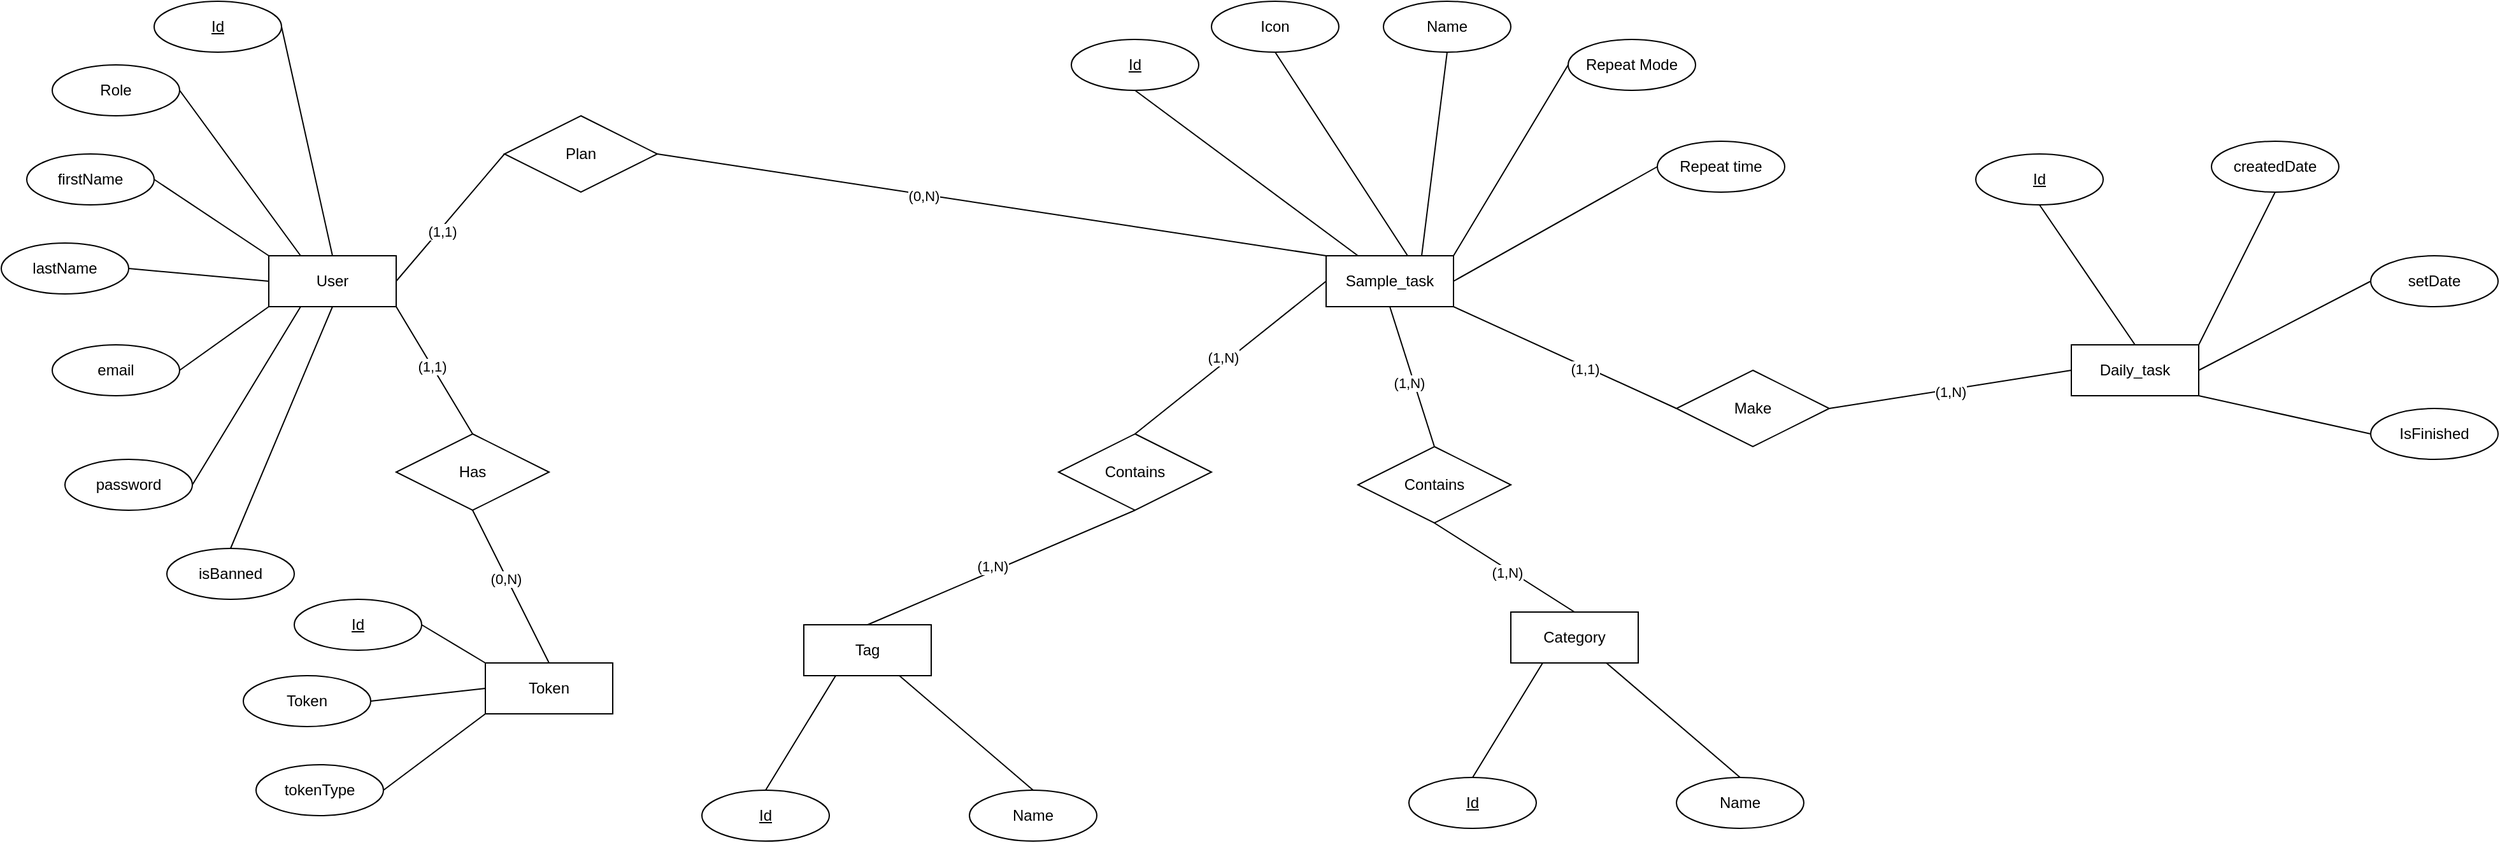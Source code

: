 <mxfile version="24.4.8" type="device">
  <diagram name="Page-1" id="XAyvmvXm7EIRmqv4dXVT">
    <mxGraphModel dx="2524" dy="759" grid="1" gridSize="10" guides="1" tooltips="1" connect="1" arrows="1" fold="1" page="1" pageScale="1" pageWidth="850" pageHeight="1100" math="0" shadow="0">
      <root>
        <mxCell id="0" />
        <mxCell id="1" parent="0" />
        <mxCell id="sRKMbhiSt4krqPn-C0gf-1" value="User" style="whiteSpace=wrap;html=1;align=center;" parent="1" vertex="1">
          <mxGeometry x="120" y="300" width="100" height="40" as="geometry" />
        </mxCell>
        <mxCell id="sRKMbhiSt4krqPn-C0gf-2" value="Id" style="ellipse;whiteSpace=wrap;html=1;align=center;fontStyle=4;" parent="1" vertex="1">
          <mxGeometry x="30" y="100" width="100" height="40" as="geometry" />
        </mxCell>
        <mxCell id="sRKMbhiSt4krqPn-C0gf-3" value="firstName" style="ellipse;whiteSpace=wrap;html=1;align=center;" parent="1" vertex="1">
          <mxGeometry x="-70" y="220" width="100" height="40" as="geometry" />
        </mxCell>
        <mxCell id="sRKMbhiSt4krqPn-C0gf-4" value="lastName" style="ellipse;whiteSpace=wrap;html=1;align=center;" parent="1" vertex="1">
          <mxGeometry x="-90" y="290" width="100" height="40" as="geometry" />
        </mxCell>
        <mxCell id="sRKMbhiSt4krqPn-C0gf-5" value="email" style="ellipse;whiteSpace=wrap;html=1;align=center;" parent="1" vertex="1">
          <mxGeometry x="-50" y="370" width="100" height="40" as="geometry" />
        </mxCell>
        <mxCell id="sRKMbhiSt4krqPn-C0gf-6" value="password" style="ellipse;whiteSpace=wrap;html=1;align=center;" parent="1" vertex="1">
          <mxGeometry x="-40" y="460" width="100" height="40" as="geometry" />
        </mxCell>
        <mxCell id="sRKMbhiSt4krqPn-C0gf-7" value="isBanned" style="ellipse;whiteSpace=wrap;html=1;align=center;" parent="1" vertex="1">
          <mxGeometry x="40" y="530" width="100" height="40" as="geometry" />
        </mxCell>
        <mxCell id="sRKMbhiSt4krqPn-C0gf-8" value="" style="endArrow=none;html=1;rounded=0;exitX=1;exitY=0.5;exitDx=0;exitDy=0;entryX=0.5;entryY=0;entryDx=0;entryDy=0;" parent="1" source="sRKMbhiSt4krqPn-C0gf-2" target="sRKMbhiSt4krqPn-C0gf-1" edge="1">
          <mxGeometry relative="1" as="geometry">
            <mxPoint x="340" y="310" as="sourcePoint" />
            <mxPoint x="500" y="310" as="targetPoint" />
          </mxGeometry>
        </mxCell>
        <mxCell id="sRKMbhiSt4krqPn-C0gf-9" value="" style="endArrow=none;html=1;rounded=0;exitX=1;exitY=0.5;exitDx=0;exitDy=0;entryX=0;entryY=0;entryDx=0;entryDy=0;" parent="1" source="sRKMbhiSt4krqPn-C0gf-3" target="sRKMbhiSt4krqPn-C0gf-1" edge="1">
          <mxGeometry relative="1" as="geometry">
            <mxPoint x="90" y="170" as="sourcePoint" />
            <mxPoint x="180" y="310" as="targetPoint" />
          </mxGeometry>
        </mxCell>
        <mxCell id="sRKMbhiSt4krqPn-C0gf-10" value="" style="endArrow=none;html=1;rounded=0;exitX=1;exitY=0.5;exitDx=0;exitDy=0;entryX=0;entryY=0.5;entryDx=0;entryDy=0;" parent="1" source="sRKMbhiSt4krqPn-C0gf-4" target="sRKMbhiSt4krqPn-C0gf-1" edge="1">
          <mxGeometry relative="1" as="geometry">
            <mxPoint x="40" y="250" as="sourcePoint" />
            <mxPoint x="130" y="310" as="targetPoint" />
          </mxGeometry>
        </mxCell>
        <mxCell id="sRKMbhiSt4krqPn-C0gf-11" value="" style="endArrow=none;html=1;rounded=0;exitX=1;exitY=0.5;exitDx=0;exitDy=0;entryX=0;entryY=1;entryDx=0;entryDy=0;" parent="1" source="sRKMbhiSt4krqPn-C0gf-5" target="sRKMbhiSt4krqPn-C0gf-1" edge="1">
          <mxGeometry relative="1" as="geometry">
            <mxPoint x="20" y="320" as="sourcePoint" />
            <mxPoint x="130" y="330" as="targetPoint" />
          </mxGeometry>
        </mxCell>
        <mxCell id="sRKMbhiSt4krqPn-C0gf-12" value="" style="endArrow=none;html=1;rounded=0;exitX=1;exitY=0.5;exitDx=0;exitDy=0;entryX=0.25;entryY=1;entryDx=0;entryDy=0;" parent="1" source="sRKMbhiSt4krqPn-C0gf-6" target="sRKMbhiSt4krqPn-C0gf-1" edge="1">
          <mxGeometry relative="1" as="geometry">
            <mxPoint x="60" y="400" as="sourcePoint" />
            <mxPoint x="130" y="350" as="targetPoint" />
          </mxGeometry>
        </mxCell>
        <mxCell id="sRKMbhiSt4krqPn-C0gf-13" value="" style="endArrow=none;html=1;rounded=0;exitX=0.5;exitY=0;exitDx=0;exitDy=0;entryX=0.5;entryY=1;entryDx=0;entryDy=0;" parent="1" source="sRKMbhiSt4krqPn-C0gf-7" target="sRKMbhiSt4krqPn-C0gf-1" edge="1">
          <mxGeometry relative="1" as="geometry">
            <mxPoint x="70" y="490" as="sourcePoint" />
            <mxPoint x="155" y="350" as="targetPoint" />
          </mxGeometry>
        </mxCell>
        <mxCell id="sRKMbhiSt4krqPn-C0gf-14" value="Role" style="ellipse;whiteSpace=wrap;html=1;align=center;" parent="1" vertex="1">
          <mxGeometry x="-50" y="150" width="100" height="40" as="geometry" />
        </mxCell>
        <mxCell id="sRKMbhiSt4krqPn-C0gf-15" value="" style="endArrow=none;html=1;rounded=0;exitX=1;exitY=0.5;exitDx=0;exitDy=0;entryX=0.25;entryY=0;entryDx=0;entryDy=0;" parent="1" source="sRKMbhiSt4krqPn-C0gf-14" target="sRKMbhiSt4krqPn-C0gf-1" edge="1">
          <mxGeometry relative="1" as="geometry">
            <mxPoint x="140" y="130" as="sourcePoint" />
            <mxPoint x="180" y="310" as="targetPoint" />
          </mxGeometry>
        </mxCell>
        <mxCell id="sRKMbhiSt4krqPn-C0gf-16" value="Token" style="whiteSpace=wrap;html=1;align=center;" parent="1" vertex="1">
          <mxGeometry x="290" y="620" width="100" height="40" as="geometry" />
        </mxCell>
        <mxCell id="sRKMbhiSt4krqPn-C0gf-18" value="Id" style="ellipse;whiteSpace=wrap;html=1;align=center;fontStyle=4;" parent="1" vertex="1">
          <mxGeometry x="140" y="570" width="100" height="40" as="geometry" />
        </mxCell>
        <mxCell id="sRKMbhiSt4krqPn-C0gf-19" value="Token" style="ellipse;whiteSpace=wrap;html=1;align=center;" parent="1" vertex="1">
          <mxGeometry x="100" y="630" width="100" height="40" as="geometry" />
        </mxCell>
        <mxCell id="sRKMbhiSt4krqPn-C0gf-20" value="tokenType" style="ellipse;whiteSpace=wrap;html=1;align=center;" parent="1" vertex="1">
          <mxGeometry x="110" y="700" width="100" height="40" as="geometry" />
        </mxCell>
        <mxCell id="sRKMbhiSt4krqPn-C0gf-21" value="" style="endArrow=none;html=1;rounded=0;entryX=0;entryY=0;entryDx=0;entryDy=0;exitX=1;exitY=0.5;exitDx=0;exitDy=0;" parent="1" source="sRKMbhiSt4krqPn-C0gf-18" target="sRKMbhiSt4krqPn-C0gf-16" edge="1">
          <mxGeometry relative="1" as="geometry">
            <mxPoint x="340" y="560" as="sourcePoint" />
            <mxPoint x="500" y="560" as="targetPoint" />
          </mxGeometry>
        </mxCell>
        <mxCell id="sRKMbhiSt4krqPn-C0gf-22" value="" style="endArrow=none;html=1;rounded=0;entryX=0;entryY=0.5;entryDx=0;entryDy=0;exitX=1;exitY=0.5;exitDx=0;exitDy=0;" parent="1" source="sRKMbhiSt4krqPn-C0gf-19" target="sRKMbhiSt4krqPn-C0gf-16" edge="1">
          <mxGeometry relative="1" as="geometry">
            <mxPoint x="250" y="600" as="sourcePoint" />
            <mxPoint x="300" y="630" as="targetPoint" />
          </mxGeometry>
        </mxCell>
        <mxCell id="sRKMbhiSt4krqPn-C0gf-23" value="" style="endArrow=none;html=1;rounded=0;entryX=0;entryY=1;entryDx=0;entryDy=0;exitX=1;exitY=0.5;exitDx=0;exitDy=0;" parent="1" source="sRKMbhiSt4krqPn-C0gf-20" target="sRKMbhiSt4krqPn-C0gf-16" edge="1">
          <mxGeometry relative="1" as="geometry">
            <mxPoint x="210" y="670" as="sourcePoint" />
            <mxPoint x="300" y="650" as="targetPoint" />
          </mxGeometry>
        </mxCell>
        <mxCell id="sRKMbhiSt4krqPn-C0gf-24" value="Has" style="shape=rhombus;perimeter=rhombusPerimeter;whiteSpace=wrap;html=1;align=center;" parent="1" vertex="1">
          <mxGeometry x="220" y="440" width="120" height="60" as="geometry" />
        </mxCell>
        <mxCell id="sRKMbhiSt4krqPn-C0gf-25" value="" style="endArrow=none;html=1;rounded=0;entryX=0.5;entryY=1;entryDx=0;entryDy=0;exitX=0.5;exitY=0;exitDx=0;exitDy=0;" parent="1" source="sRKMbhiSt4krqPn-C0gf-16" target="sRKMbhiSt4krqPn-C0gf-24" edge="1">
          <mxGeometry relative="1" as="geometry">
            <mxPoint x="340" y="560" as="sourcePoint" />
            <mxPoint x="500" y="560" as="targetPoint" />
          </mxGeometry>
        </mxCell>
        <mxCell id="sRKMbhiSt4krqPn-C0gf-27" value="(0,N)" style="edgeLabel;html=1;align=center;verticalAlign=middle;resizable=0;points=[];" parent="sRKMbhiSt4krqPn-C0gf-25" vertex="1" connectable="0">
          <mxGeometry x="0.127" y="1" relative="1" as="geometry">
            <mxPoint y="1" as="offset" />
          </mxGeometry>
        </mxCell>
        <mxCell id="sRKMbhiSt4krqPn-C0gf-26" value="" style="endArrow=none;html=1;rounded=0;entryX=1;entryY=1;entryDx=0;entryDy=0;exitX=0.5;exitY=0;exitDx=0;exitDy=0;" parent="1" source="sRKMbhiSt4krqPn-C0gf-24" target="sRKMbhiSt4krqPn-C0gf-1" edge="1">
          <mxGeometry relative="1" as="geometry">
            <mxPoint x="340" y="560" as="sourcePoint" />
            <mxPoint x="500" y="560" as="targetPoint" />
          </mxGeometry>
        </mxCell>
        <mxCell id="sRKMbhiSt4krqPn-C0gf-28" value="(1,1)" style="edgeLabel;html=1;align=center;verticalAlign=middle;resizable=0;points=[];" parent="sRKMbhiSt4krqPn-C0gf-26" vertex="1" connectable="0">
          <mxGeometry x="0.076" relative="1" as="geometry">
            <mxPoint as="offset" />
          </mxGeometry>
        </mxCell>
        <mxCell id="sRKMbhiSt4krqPn-C0gf-29" value="Sample_task" style="whiteSpace=wrap;html=1;align=center;" parent="1" vertex="1">
          <mxGeometry x="950" y="300" width="100" height="40" as="geometry" />
        </mxCell>
        <mxCell id="sRKMbhiSt4krqPn-C0gf-30" value="Category" style="whiteSpace=wrap;html=1;align=center;" parent="1" vertex="1">
          <mxGeometry x="1095" y="580" width="100" height="40" as="geometry" />
        </mxCell>
        <mxCell id="sRKMbhiSt4krqPn-C0gf-31" value="Daily_task" style="whiteSpace=wrap;html=1;align=center;" parent="1" vertex="1">
          <mxGeometry x="1535" y="370" width="100" height="40" as="geometry" />
        </mxCell>
        <mxCell id="sRKMbhiSt4krqPn-C0gf-33" value="Id" style="ellipse;whiteSpace=wrap;html=1;align=center;fontStyle=4;" parent="1" vertex="1">
          <mxGeometry x="1460" y="220" width="100" height="40" as="geometry" />
        </mxCell>
        <mxCell id="sRKMbhiSt4krqPn-C0gf-34" value="setDate" style="ellipse;whiteSpace=wrap;html=1;align=center;" parent="1" vertex="1">
          <mxGeometry x="1770" y="300" width="100" height="40" as="geometry" />
        </mxCell>
        <mxCell id="sRKMbhiSt4krqPn-C0gf-37" value="Plan" style="shape=rhombus;perimeter=rhombusPerimeter;whiteSpace=wrap;html=1;align=center;" parent="1" vertex="1">
          <mxGeometry x="305" y="190" width="120" height="60" as="geometry" />
        </mxCell>
        <mxCell id="sRKMbhiSt4krqPn-C0gf-38" value="" style="endArrow=none;html=1;rounded=0;exitX=1;exitY=0.5;exitDx=0;exitDy=0;entryX=0;entryY=0.5;entryDx=0;entryDy=0;" parent="1" source="sRKMbhiSt4krqPn-C0gf-1" target="sRKMbhiSt4krqPn-C0gf-37" edge="1">
          <mxGeometry relative="1" as="geometry">
            <mxPoint x="300" y="320" as="sourcePoint" />
            <mxPoint x="460" y="320" as="targetPoint" />
          </mxGeometry>
        </mxCell>
        <mxCell id="sRKMbhiSt4krqPn-C0gf-40" value="(1,1)" style="edgeLabel;html=1;align=center;verticalAlign=middle;resizable=0;points=[];" parent="sRKMbhiSt4krqPn-C0gf-38" vertex="1" connectable="0">
          <mxGeometry x="-0.192" y="-2" relative="1" as="geometry">
            <mxPoint as="offset" />
          </mxGeometry>
        </mxCell>
        <mxCell id="sRKMbhiSt4krqPn-C0gf-39" value="" style="endArrow=none;html=1;rounded=0;exitX=1;exitY=0.5;exitDx=0;exitDy=0;entryX=0;entryY=0;entryDx=0;entryDy=0;" parent="1" source="sRKMbhiSt4krqPn-C0gf-37" target="sRKMbhiSt4krqPn-C0gf-29" edge="1">
          <mxGeometry relative="1" as="geometry">
            <mxPoint x="1250" y="50" as="sourcePoint" />
            <mxPoint x="1105" y="50" as="targetPoint" />
          </mxGeometry>
        </mxCell>
        <mxCell id="sRKMbhiSt4krqPn-C0gf-41" value="(0,N)" style="edgeLabel;html=1;align=center;verticalAlign=middle;resizable=0;points=[];" parent="sRKMbhiSt4krqPn-C0gf-39" vertex="1" connectable="0">
          <mxGeometry x="-0.203" y="-1" relative="1" as="geometry">
            <mxPoint as="offset" />
          </mxGeometry>
        </mxCell>
        <mxCell id="sRKMbhiSt4krqPn-C0gf-43" value="IsFinished" style="ellipse;whiteSpace=wrap;html=1;align=center;" parent="1" vertex="1">
          <mxGeometry x="1770" y="420" width="100" height="40" as="geometry" />
        </mxCell>
        <mxCell id="sRKMbhiSt4krqPn-C0gf-45" value="" style="endArrow=none;html=1;rounded=0;entryX=0.5;entryY=1;entryDx=0;entryDy=0;" parent="1" target="sRKMbhiSt4krqPn-C0gf-33" edge="1">
          <mxGeometry relative="1" as="geometry">
            <mxPoint x="1585" y="370" as="sourcePoint" />
            <mxPoint x="1545" y="500" as="targetPoint" />
          </mxGeometry>
        </mxCell>
        <mxCell id="sRKMbhiSt4krqPn-C0gf-47" value="" style="endArrow=none;html=1;rounded=0;entryX=1;entryY=0.5;entryDx=0;entryDy=0;exitX=0;exitY=0.5;exitDx=0;exitDy=0;" parent="1" source="sRKMbhiSt4krqPn-C0gf-34" target="sRKMbhiSt4krqPn-C0gf-31" edge="1">
          <mxGeometry relative="1" as="geometry">
            <mxPoint x="1645" y="280" as="sourcePoint" />
            <mxPoint x="1620" y="380" as="targetPoint" />
          </mxGeometry>
        </mxCell>
        <mxCell id="sRKMbhiSt4krqPn-C0gf-48" value="" style="endArrow=none;html=1;rounded=0;entryX=1;entryY=1;entryDx=0;entryDy=0;exitX=0;exitY=0.5;exitDx=0;exitDy=0;" parent="1" source="sRKMbhiSt4krqPn-C0gf-43" target="sRKMbhiSt4krqPn-C0gf-31" edge="1">
          <mxGeometry relative="1" as="geometry">
            <mxPoint x="1725" y="300" as="sourcePoint" />
            <mxPoint x="1645" y="380" as="targetPoint" />
          </mxGeometry>
        </mxCell>
        <mxCell id="zTUtOP9eo32tL4utO0hX-1" value="Icon" style="ellipse;whiteSpace=wrap;html=1;align=center;" vertex="1" parent="1">
          <mxGeometry x="860" y="100" width="100" height="40" as="geometry" />
        </mxCell>
        <mxCell id="zTUtOP9eo32tL4utO0hX-2" value="" style="endArrow=none;html=1;rounded=0;entryX=0.64;entryY=0;entryDx=0;entryDy=0;exitX=0.5;exitY=1;exitDx=0;exitDy=0;entryPerimeter=0;" edge="1" parent="1" source="zTUtOP9eo32tL4utO0hX-1" target="sRKMbhiSt4krqPn-C0gf-29">
          <mxGeometry relative="1" as="geometry">
            <mxPoint x="1785" y="570" as="sourcePoint" />
            <mxPoint x="1645" y="420" as="targetPoint" />
          </mxGeometry>
        </mxCell>
        <mxCell id="zTUtOP9eo32tL4utO0hX-3" value="Id" style="ellipse;whiteSpace=wrap;html=1;align=center;fontStyle=4;" vertex="1" parent="1">
          <mxGeometry x="750" y="130" width="100" height="40" as="geometry" />
        </mxCell>
        <mxCell id="zTUtOP9eo32tL4utO0hX-4" value="" style="endArrow=none;html=1;rounded=0;entryX=0.5;entryY=1;entryDx=0;entryDy=0;exitX=0.25;exitY=0;exitDx=0;exitDy=0;" edge="1" parent="1" source="sRKMbhiSt4krqPn-C0gf-29" target="zTUtOP9eo32tL4utO0hX-3">
          <mxGeometry relative="1" as="geometry">
            <mxPoint x="580" y="260" as="sourcePoint" />
            <mxPoint x="505" y="150" as="targetPoint" />
          </mxGeometry>
        </mxCell>
        <mxCell id="zTUtOP9eo32tL4utO0hX-5" value="Name" style="ellipse;whiteSpace=wrap;html=1;align=center;" vertex="1" parent="1">
          <mxGeometry x="995" y="100" width="100" height="40" as="geometry" />
        </mxCell>
        <mxCell id="zTUtOP9eo32tL4utO0hX-7" value="Repeat Mode" style="ellipse;whiteSpace=wrap;html=1;align=center;" vertex="1" parent="1">
          <mxGeometry x="1140" y="130" width="100" height="40" as="geometry" />
        </mxCell>
        <mxCell id="zTUtOP9eo32tL4utO0hX-10" value="" style="endArrow=none;html=1;rounded=0;entryX=1;entryY=0;entryDx=0;entryDy=0;exitX=0;exitY=0.5;exitDx=0;exitDy=0;" edge="1" parent="1" source="zTUtOP9eo32tL4utO0hX-7" target="sRKMbhiSt4krqPn-C0gf-29">
          <mxGeometry relative="1" as="geometry">
            <mxPoint x="1140" y="230" as="sourcePoint" />
            <mxPoint x="1060" y="310" as="targetPoint" />
            <Array as="points" />
          </mxGeometry>
        </mxCell>
        <mxCell id="zTUtOP9eo32tL4utO0hX-11" value="" style="endArrow=none;html=1;rounded=0;entryX=0.5;entryY=1;entryDx=0;entryDy=0;exitX=0.75;exitY=0;exitDx=0;exitDy=0;" edge="1" parent="1" source="sRKMbhiSt4krqPn-C0gf-29" target="zTUtOP9eo32tL4utO0hX-5">
          <mxGeometry relative="1" as="geometry">
            <mxPoint x="1050" y="310" as="sourcePoint" />
            <mxPoint x="1010" y="210" as="targetPoint" />
          </mxGeometry>
        </mxCell>
        <mxCell id="zTUtOP9eo32tL4utO0hX-12" value="Repeat time" style="ellipse;whiteSpace=wrap;html=1;align=center;" vertex="1" parent="1">
          <mxGeometry x="1210" y="210" width="100" height="40" as="geometry" />
        </mxCell>
        <mxCell id="zTUtOP9eo32tL4utO0hX-13" value="" style="endArrow=none;html=1;rounded=0;entryX=1;entryY=0.5;entryDx=0;entryDy=0;exitX=0;exitY=0.5;exitDx=0;exitDy=0;" edge="1" parent="1" source="zTUtOP9eo32tL4utO0hX-12" target="sRKMbhiSt4krqPn-C0gf-29">
          <mxGeometry relative="1" as="geometry">
            <mxPoint x="1190" y="300" as="sourcePoint" />
            <mxPoint x="1060" y="330" as="targetPoint" />
            <Array as="points" />
          </mxGeometry>
        </mxCell>
        <mxCell id="zTUtOP9eo32tL4utO0hX-14" value="Name" style="ellipse;whiteSpace=wrap;html=1;align=center;" vertex="1" parent="1">
          <mxGeometry x="1225" y="710" width="100" height="40" as="geometry" />
        </mxCell>
        <mxCell id="zTUtOP9eo32tL4utO0hX-15" value="Id" style="ellipse;whiteSpace=wrap;html=1;align=center;fontStyle=4;" vertex="1" parent="1">
          <mxGeometry x="1015" y="710" width="100" height="40" as="geometry" />
        </mxCell>
        <mxCell id="zTUtOP9eo32tL4utO0hX-16" value="" style="endArrow=none;html=1;rounded=0;entryX=0.25;entryY=1;entryDx=0;entryDy=0;exitX=0.5;exitY=0;exitDx=0;exitDy=0;" edge="1" parent="1" source="zTUtOP9eo32tL4utO0hX-15" target="sRKMbhiSt4krqPn-C0gf-30">
          <mxGeometry relative="1" as="geometry">
            <mxPoint x="1575" y="360" as="sourcePoint" />
            <mxPoint x="1445" y="320" as="targetPoint" />
            <Array as="points" />
          </mxGeometry>
        </mxCell>
        <mxCell id="zTUtOP9eo32tL4utO0hX-17" value="" style="endArrow=none;html=1;rounded=0;entryX=0.75;entryY=1;entryDx=0;entryDy=0;exitX=0.5;exitY=0;exitDx=0;exitDy=0;" edge="1" parent="1" source="zTUtOP9eo32tL4utO0hX-14" target="sRKMbhiSt4krqPn-C0gf-30">
          <mxGeometry relative="1" as="geometry">
            <mxPoint x="1075" y="720" as="sourcePoint" />
            <mxPoint x="1105" y="630" as="targetPoint" />
            <Array as="points" />
          </mxGeometry>
        </mxCell>
        <mxCell id="zTUtOP9eo32tL4utO0hX-18" value="Contains" style="shape=rhombus;perimeter=rhombusPerimeter;whiteSpace=wrap;html=1;align=center;" vertex="1" parent="1">
          <mxGeometry x="975" y="450" width="120" height="60" as="geometry" />
        </mxCell>
        <mxCell id="zTUtOP9eo32tL4utO0hX-19" value="" style="endArrow=none;html=1;rounded=0;entryX=0.5;entryY=0;entryDx=0;entryDy=0;exitX=0.5;exitY=1;exitDx=0;exitDy=0;" edge="1" parent="1" source="zTUtOP9eo32tL4utO0hX-18" target="sRKMbhiSt4krqPn-C0gf-30">
          <mxGeometry relative="1" as="geometry">
            <mxPoint x="1075" y="720" as="sourcePoint" />
            <mxPoint x="1130" y="630" as="targetPoint" />
            <Array as="points" />
          </mxGeometry>
        </mxCell>
        <mxCell id="zTUtOP9eo32tL4utO0hX-22" value="(1,N)" style="edgeLabel;html=1;align=center;verticalAlign=middle;resizable=0;points=[];" vertex="1" connectable="0" parent="zTUtOP9eo32tL4utO0hX-19">
          <mxGeometry x="0.059" y="-2" relative="1" as="geometry">
            <mxPoint as="offset" />
          </mxGeometry>
        </mxCell>
        <mxCell id="zTUtOP9eo32tL4utO0hX-20" value="" style="endArrow=none;html=1;rounded=0;entryX=0.5;entryY=1;entryDx=0;entryDy=0;exitX=0.5;exitY=0;exitDx=0;exitDy=0;" edge="1" parent="1" source="zTUtOP9eo32tL4utO0hX-18" target="sRKMbhiSt4krqPn-C0gf-29">
          <mxGeometry relative="1" as="geometry">
            <mxPoint x="1000" y="530" as="sourcePoint" />
            <mxPoint x="1155" y="590" as="targetPoint" />
            <Array as="points" />
          </mxGeometry>
        </mxCell>
        <mxCell id="zTUtOP9eo32tL4utO0hX-23" value="(1,N)" style="edgeLabel;html=1;align=center;verticalAlign=middle;resizable=0;points=[];" vertex="1" connectable="0" parent="zTUtOP9eo32tL4utO0hX-20">
          <mxGeometry x="-0.053" y="4" relative="1" as="geometry">
            <mxPoint as="offset" />
          </mxGeometry>
        </mxCell>
        <mxCell id="zTUtOP9eo32tL4utO0hX-24" value="Tag" style="whiteSpace=wrap;html=1;align=center;" vertex="1" parent="1">
          <mxGeometry x="540" y="590" width="100" height="40" as="geometry" />
        </mxCell>
        <mxCell id="zTUtOP9eo32tL4utO0hX-25" value="Name" style="ellipse;whiteSpace=wrap;html=1;align=center;" vertex="1" parent="1">
          <mxGeometry x="670" y="720" width="100" height="40" as="geometry" />
        </mxCell>
        <mxCell id="zTUtOP9eo32tL4utO0hX-26" value="Id" style="ellipse;whiteSpace=wrap;html=1;align=center;fontStyle=4;" vertex="1" parent="1">
          <mxGeometry x="460" y="720" width="100" height="40" as="geometry" />
        </mxCell>
        <mxCell id="zTUtOP9eo32tL4utO0hX-27" value="" style="endArrow=none;html=1;rounded=0;entryX=0.25;entryY=1;entryDx=0;entryDy=0;exitX=0.5;exitY=0;exitDx=0;exitDy=0;" edge="1" source="zTUtOP9eo32tL4utO0hX-26" target="zTUtOP9eo32tL4utO0hX-24" parent="1">
          <mxGeometry relative="1" as="geometry">
            <mxPoint x="1020" y="370" as="sourcePoint" />
            <mxPoint x="890" y="330" as="targetPoint" />
            <Array as="points" />
          </mxGeometry>
        </mxCell>
        <mxCell id="zTUtOP9eo32tL4utO0hX-28" value="" style="endArrow=none;html=1;rounded=0;entryX=0.75;entryY=1;entryDx=0;entryDy=0;exitX=0.5;exitY=0;exitDx=0;exitDy=0;" edge="1" source="zTUtOP9eo32tL4utO0hX-25" target="zTUtOP9eo32tL4utO0hX-24" parent="1">
          <mxGeometry relative="1" as="geometry">
            <mxPoint x="520" y="730" as="sourcePoint" />
            <mxPoint x="550" y="640" as="targetPoint" />
            <Array as="points" />
          </mxGeometry>
        </mxCell>
        <mxCell id="zTUtOP9eo32tL4utO0hX-35" value="Contains" style="shape=rhombus;perimeter=rhombusPerimeter;whiteSpace=wrap;html=1;align=center;" vertex="1" parent="1">
          <mxGeometry x="740" y="440" width="120" height="60" as="geometry" />
        </mxCell>
        <mxCell id="zTUtOP9eo32tL4utO0hX-36" value="" style="endArrow=none;html=1;rounded=0;entryX=0;entryY=0.5;entryDx=0;entryDy=0;exitX=0.5;exitY=0;exitDx=0;exitDy=0;" edge="1" parent="1" source="zTUtOP9eo32tL4utO0hX-35" target="sRKMbhiSt4krqPn-C0gf-29">
          <mxGeometry relative="1" as="geometry">
            <mxPoint x="1045" y="460" as="sourcePoint" />
            <mxPoint x="1010" y="350" as="targetPoint" />
            <Array as="points" />
          </mxGeometry>
        </mxCell>
        <mxCell id="zTUtOP9eo32tL4utO0hX-37" value="(1,N)" style="edgeLabel;html=1;align=center;verticalAlign=middle;resizable=0;points=[];" vertex="1" connectable="0" parent="zTUtOP9eo32tL4utO0hX-36">
          <mxGeometry x="-0.053" y="4" relative="1" as="geometry">
            <mxPoint as="offset" />
          </mxGeometry>
        </mxCell>
        <mxCell id="zTUtOP9eo32tL4utO0hX-38" value="" style="endArrow=none;html=1;rounded=0;entryX=0.5;entryY=1;entryDx=0;entryDy=0;exitX=0.5;exitY=0;exitDx=0;exitDy=0;" edge="1" parent="1" source="zTUtOP9eo32tL4utO0hX-24" target="zTUtOP9eo32tL4utO0hX-35">
          <mxGeometry relative="1" as="geometry">
            <mxPoint x="510" y="430" as="sourcePoint" />
            <mxPoint x="470" y="280" as="targetPoint" />
            <Array as="points" />
          </mxGeometry>
        </mxCell>
        <mxCell id="zTUtOP9eo32tL4utO0hX-39" value="(1,N)" style="edgeLabel;html=1;align=center;verticalAlign=middle;resizable=0;points=[];" vertex="1" connectable="0" parent="zTUtOP9eo32tL4utO0hX-38">
          <mxGeometry x="-0.053" y="4" relative="1" as="geometry">
            <mxPoint as="offset" />
          </mxGeometry>
        </mxCell>
        <mxCell id="zTUtOP9eo32tL4utO0hX-40" value="Make" style="shape=rhombus;perimeter=rhombusPerimeter;whiteSpace=wrap;html=1;align=center;" vertex="1" parent="1">
          <mxGeometry x="1225" y="390" width="120" height="60" as="geometry" />
        </mxCell>
        <mxCell id="zTUtOP9eo32tL4utO0hX-41" value="" style="endArrow=none;html=1;rounded=0;entryX=0;entryY=0.5;entryDx=0;entryDy=0;exitX=1;exitY=1;exitDx=0;exitDy=0;" edge="1" parent="1" source="sRKMbhiSt4krqPn-C0gf-29" target="zTUtOP9eo32tL4utO0hX-40">
          <mxGeometry relative="1" as="geometry">
            <mxPoint x="990" y="370" as="sourcePoint" />
            <mxPoint x="1150" y="370" as="targetPoint" />
          </mxGeometry>
        </mxCell>
        <mxCell id="zTUtOP9eo32tL4utO0hX-45" value="(1,1)" style="edgeLabel;html=1;align=center;verticalAlign=middle;resizable=0;points=[];" vertex="1" connectable="0" parent="zTUtOP9eo32tL4utO0hX-41">
          <mxGeometry x="0.185" y="-2" relative="1" as="geometry">
            <mxPoint as="offset" />
          </mxGeometry>
        </mxCell>
        <mxCell id="zTUtOP9eo32tL4utO0hX-43" value="" style="endArrow=none;html=1;rounded=0;entryX=0;entryY=0.5;entryDx=0;entryDy=0;exitX=1;exitY=0.5;exitDx=0;exitDy=0;" edge="1" parent="1" source="zTUtOP9eo32tL4utO0hX-40" target="sRKMbhiSt4krqPn-C0gf-31">
          <mxGeometry relative="1" as="geometry">
            <mxPoint x="1060" y="350" as="sourcePoint" />
            <mxPoint x="1260" y="430" as="targetPoint" />
          </mxGeometry>
        </mxCell>
        <mxCell id="zTUtOP9eo32tL4utO0hX-46" value="(1,N)" style="edgeLabel;html=1;align=center;verticalAlign=middle;resizable=0;points=[];" vertex="1" connectable="0" parent="zTUtOP9eo32tL4utO0hX-43">
          <mxGeometry x="-0.003" y="-2" relative="1" as="geometry">
            <mxPoint as="offset" />
          </mxGeometry>
        </mxCell>
        <mxCell id="zTUtOP9eo32tL4utO0hX-47" value="createdDate" style="ellipse;whiteSpace=wrap;html=1;align=center;" vertex="1" parent="1">
          <mxGeometry x="1645" y="210" width="100" height="40" as="geometry" />
        </mxCell>
        <mxCell id="zTUtOP9eo32tL4utO0hX-48" value="" style="endArrow=none;html=1;rounded=0;entryX=1;entryY=0;entryDx=0;entryDy=0;exitX=0.5;exitY=1;exitDx=0;exitDy=0;" edge="1" parent="1" source="zTUtOP9eo32tL4utO0hX-47" target="sRKMbhiSt4krqPn-C0gf-31">
          <mxGeometry relative="1" as="geometry">
            <mxPoint x="1780" y="380" as="sourcePoint" />
            <mxPoint x="1645" y="400" as="targetPoint" />
          </mxGeometry>
        </mxCell>
      </root>
    </mxGraphModel>
  </diagram>
</mxfile>
